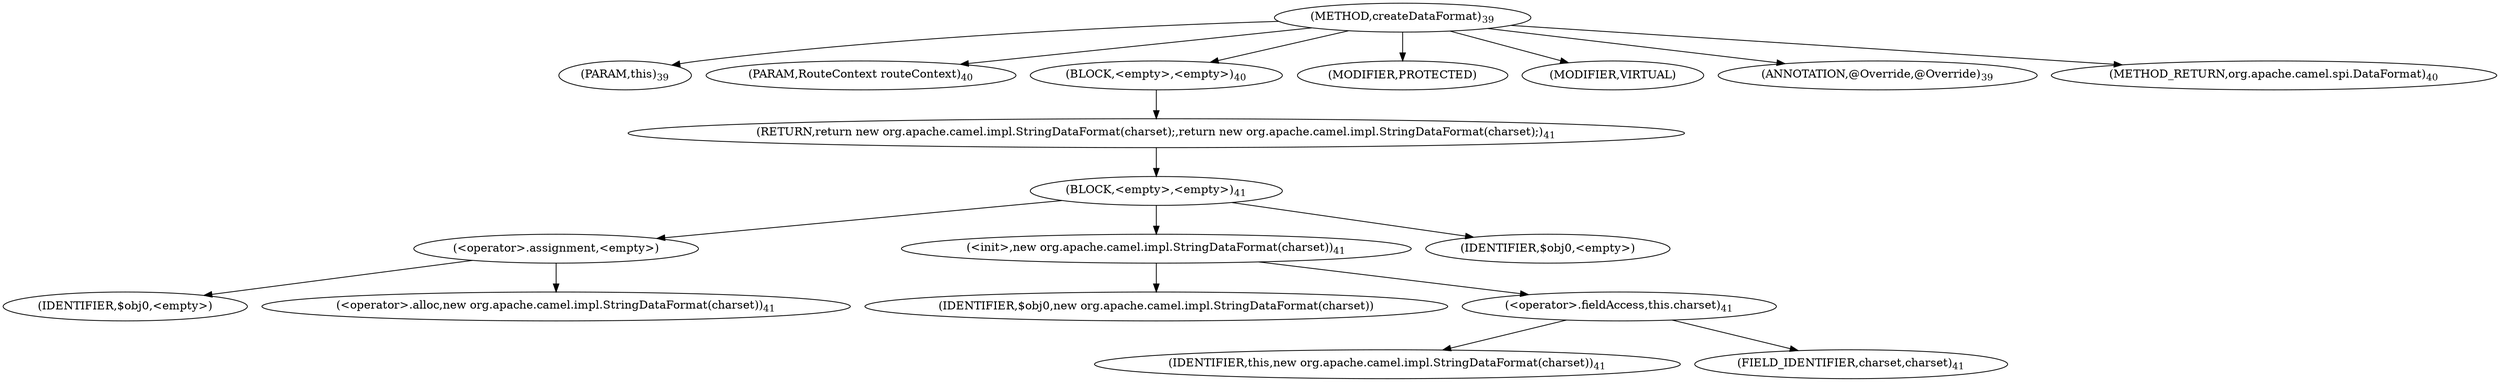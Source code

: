 digraph "createDataFormat" {  
"17" [label = <(METHOD,createDataFormat)<SUB>39</SUB>> ]
"18" [label = <(PARAM,this)<SUB>39</SUB>> ]
"19" [label = <(PARAM,RouteContext routeContext)<SUB>40</SUB>> ]
"20" [label = <(BLOCK,&lt;empty&gt;,&lt;empty&gt;)<SUB>40</SUB>> ]
"21" [label = <(RETURN,return new org.apache.camel.impl.StringDataFormat(charset);,return new org.apache.camel.impl.StringDataFormat(charset);)<SUB>41</SUB>> ]
"22" [label = <(BLOCK,&lt;empty&gt;,&lt;empty&gt;)<SUB>41</SUB>> ]
"23" [label = <(&lt;operator&gt;.assignment,&lt;empty&gt;)> ]
"24" [label = <(IDENTIFIER,$obj0,&lt;empty&gt;)> ]
"25" [label = <(&lt;operator&gt;.alloc,new org.apache.camel.impl.StringDataFormat(charset))<SUB>41</SUB>> ]
"26" [label = <(&lt;init&gt;,new org.apache.camel.impl.StringDataFormat(charset))<SUB>41</SUB>> ]
"27" [label = <(IDENTIFIER,$obj0,new org.apache.camel.impl.StringDataFormat(charset))> ]
"28" [label = <(&lt;operator&gt;.fieldAccess,this.charset)<SUB>41</SUB>> ]
"29" [label = <(IDENTIFIER,this,new org.apache.camel.impl.StringDataFormat(charset))<SUB>41</SUB>> ]
"30" [label = <(FIELD_IDENTIFIER,charset,charset)<SUB>41</SUB>> ]
"31" [label = <(IDENTIFIER,$obj0,&lt;empty&gt;)> ]
"32" [label = <(MODIFIER,PROTECTED)> ]
"33" [label = <(MODIFIER,VIRTUAL)> ]
"34" [label = <(ANNOTATION,@Override,@Override)<SUB>39</SUB>> ]
"35" [label = <(METHOD_RETURN,org.apache.camel.spi.DataFormat)<SUB>40</SUB>> ]
  "17" -> "18" 
  "17" -> "19" 
  "17" -> "20" 
  "17" -> "32" 
  "17" -> "33" 
  "17" -> "34" 
  "17" -> "35" 
  "20" -> "21" 
  "21" -> "22" 
  "22" -> "23" 
  "22" -> "26" 
  "22" -> "31" 
  "23" -> "24" 
  "23" -> "25" 
  "26" -> "27" 
  "26" -> "28" 
  "28" -> "29" 
  "28" -> "30" 
}
